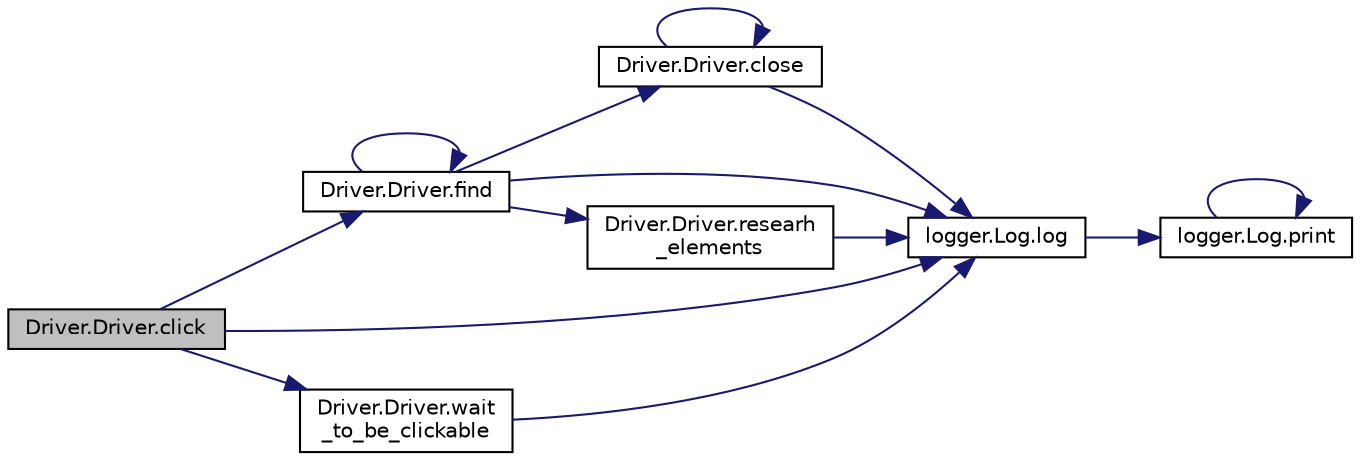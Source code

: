 digraph "Driver.Driver.click"
{
 // LATEX_PDF_SIZE
  edge [fontname="Helvetica",fontsize="10",labelfontname="Helvetica",labelfontsize="10"];
  node [fontname="Helvetica",fontsize="10",shape=record];
  rankdir="LR";
  Node1 [label="Driver.Driver.click",height=0.2,width=0.4,color="black", fillcolor="grey75", style="filled", fontcolor="black",tooltip=" "];
  Node1 -> Node2 [color="midnightblue",fontsize="10",style="solid",fontname="Helvetica"];
  Node2 [label="Driver.Driver.find",height=0.2,width=0.4,color="black", fillcolor="white", style="filled",URL="$d3/d1e/class_driver_1_1_driver_a37e866014a7847b76d4e0658ef69d0f9.html#a37e866014a7847b76d4e0658ef69d0f9",tooltip=" "];
  Node2 -> Node3 [color="midnightblue",fontsize="10",style="solid",fontname="Helvetica"];
  Node3 [label="Driver.Driver.close",height=0.2,width=0.4,color="black", fillcolor="white", style="filled",URL="$d3/d1e/class_driver_1_1_driver_a5c17b06d2a192d98a6662641f06a465b.html#a5c17b06d2a192d98a6662641f06a465b",tooltip=" "];
  Node3 -> Node3 [color="midnightblue",fontsize="10",style="solid",fontname="Helvetica"];
  Node3 -> Node4 [color="midnightblue",fontsize="10",style="solid",fontname="Helvetica"];
  Node4 [label="logger.Log.log",height=0.2,width=0.4,color="black", fillcolor="white", style="filled",URL="$da/d15/classlogger_1_1_log_a4502fe5271ed46c486934669563d428b.html#a4502fe5271ed46c486934669563d428b",tooltip=" "];
  Node4 -> Node5 [color="midnightblue",fontsize="10",style="solid",fontname="Helvetica"];
  Node5 [label="logger.Log.print",height=0.2,width=0.4,color="black", fillcolor="white", style="filled",URL="$da/d15/classlogger_1_1_log_a43470a9c438b9976f88009b0ffa36abd.html#a43470a9c438b9976f88009b0ffa36abd",tooltip=" "];
  Node5 -> Node5 [color="midnightblue",fontsize="10",style="solid",fontname="Helvetica"];
  Node2 -> Node2 [color="midnightblue",fontsize="10",style="solid",fontname="Helvetica"];
  Node2 -> Node4 [color="midnightblue",fontsize="10",style="solid",fontname="Helvetica"];
  Node2 -> Node6 [color="midnightblue",fontsize="10",style="solid",fontname="Helvetica"];
  Node6 [label="Driver.Driver.researh\l_elements",height=0.2,width=0.4,color="black", fillcolor="white", style="filled",URL="$d3/d1e/class_driver_1_1_driver_a75da44ba2d8e1c9c26320d69e8a4382b.html#a75da44ba2d8e1c9c26320d69e8a4382b",tooltip=" "];
  Node6 -> Node4 [color="midnightblue",fontsize="10",style="solid",fontname="Helvetica"];
  Node1 -> Node4 [color="midnightblue",fontsize="10",style="solid",fontname="Helvetica"];
  Node1 -> Node7 [color="midnightblue",fontsize="10",style="solid",fontname="Helvetica"];
  Node7 [label="Driver.Driver.wait\l_to_be_clickable",height=0.2,width=0.4,color="black", fillcolor="white", style="filled",URL="$d3/d1e/class_driver_1_1_driver_a3157c7e055455446f2523b2982fd79ca.html#a3157c7e055455446f2523b2982fd79ca",tooltip=" "];
  Node7 -> Node4 [color="midnightblue",fontsize="10",style="solid",fontname="Helvetica"];
}
